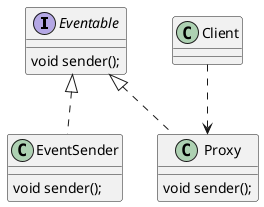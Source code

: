 @startuml

interface Eventable{
    void sender();
}

class EventSender{
    void sender();
}

class Proxy{
   void sender();
}

Eventable <|.. EventSender
Eventable <|.. Proxy

Client ..> Proxy

@enduml